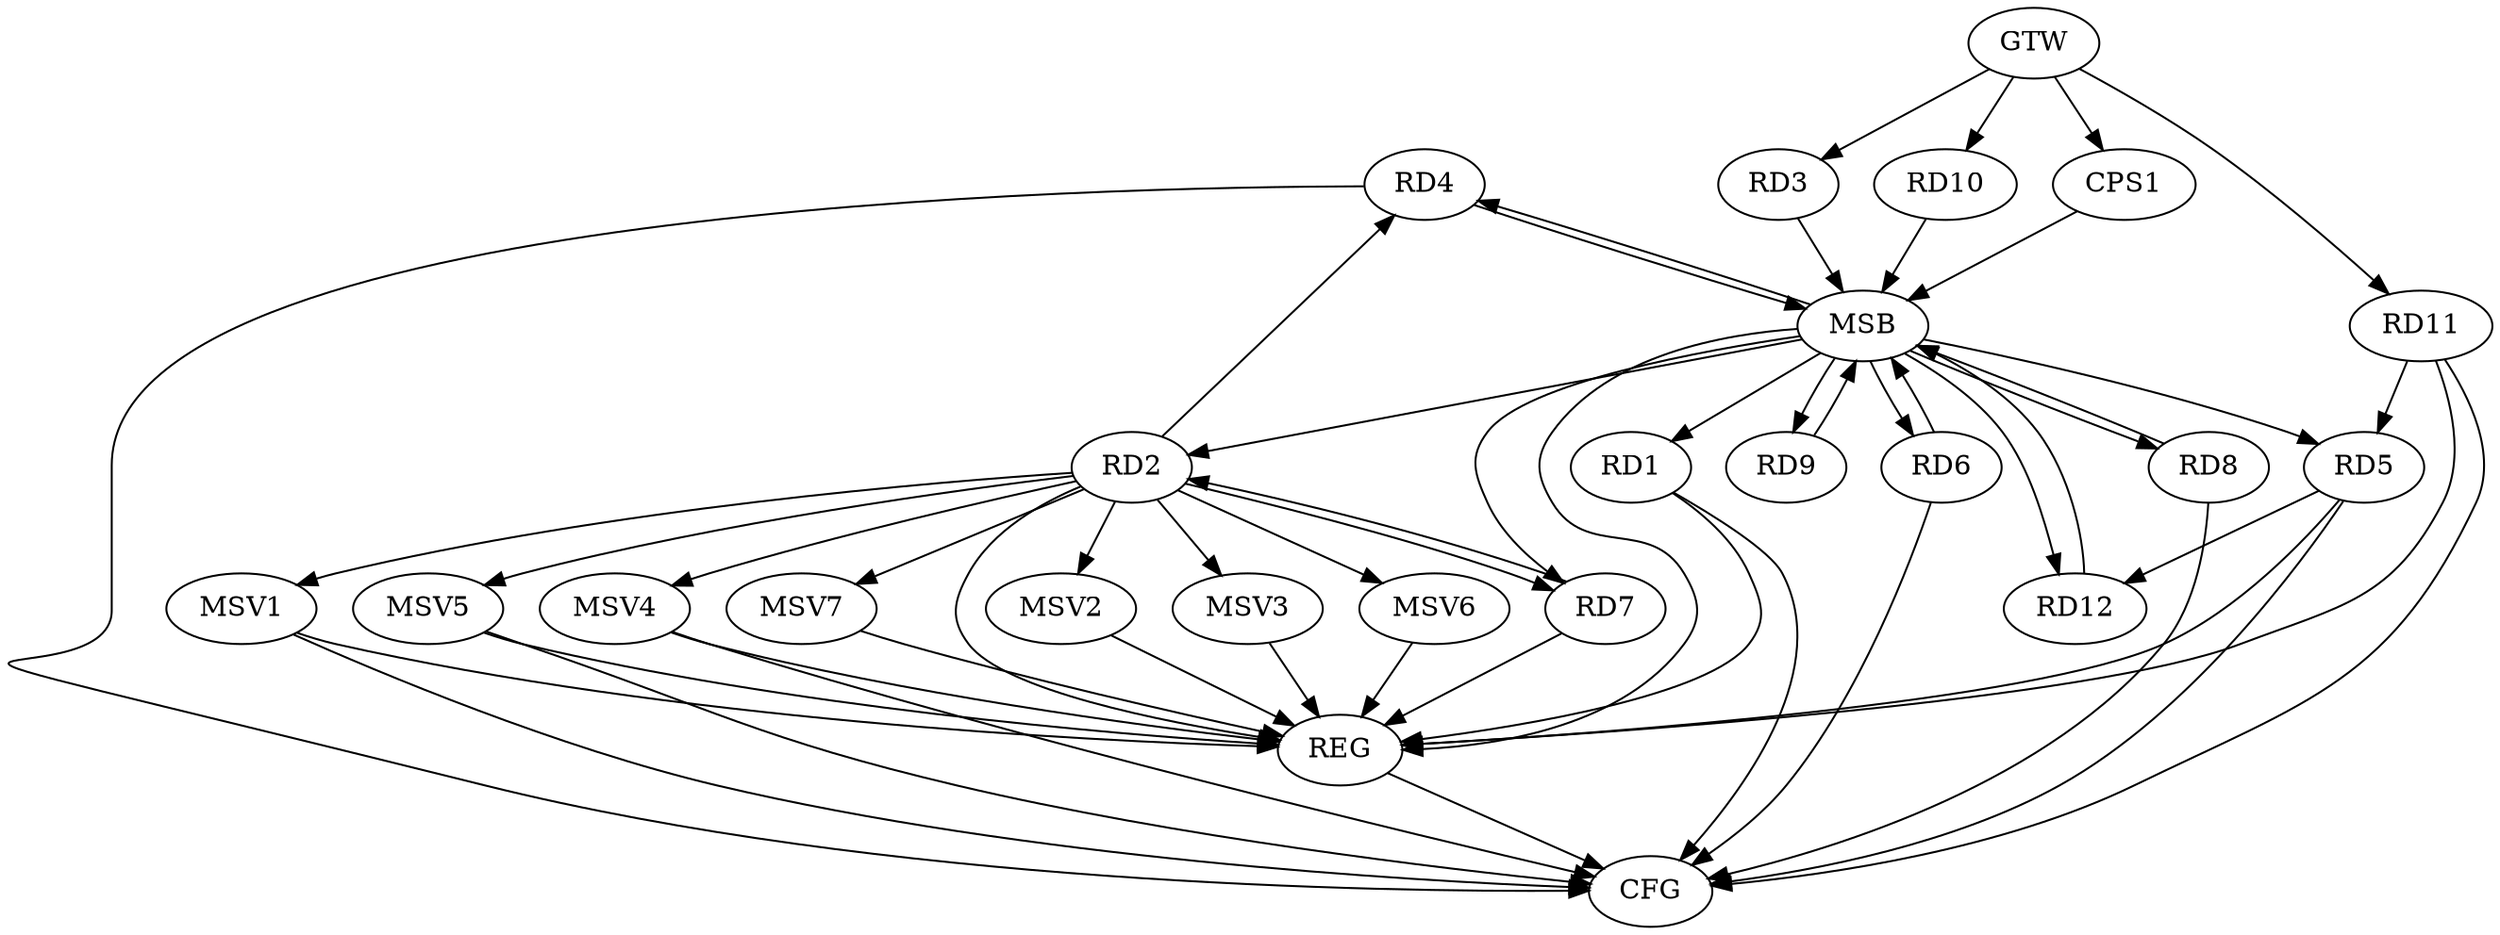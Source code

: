 strict digraph G {
  RD1 [ label="RD1" ];
  RD2 [ label="RD2" ];
  RD3 [ label="RD3" ];
  RD4 [ label="RD4" ];
  RD5 [ label="RD5" ];
  RD6 [ label="RD6" ];
  RD7 [ label="RD7" ];
  RD8 [ label="RD8" ];
  RD9 [ label="RD9" ];
  RD10 [ label="RD10" ];
  RD11 [ label="RD11" ];
  RD12 [ label="RD12" ];
  CPS1 [ label="CPS1" ];
  GTW [ label="GTW" ];
  REG [ label="REG" ];
  MSB [ label="MSB" ];
  CFG [ label="CFG" ];
  MSV1 [ label="MSV1" ];
  MSV2 [ label="MSV2" ];
  MSV3 [ label="MSV3" ];
  MSV4 [ label="MSV4" ];
  MSV5 [ label="MSV5" ];
  MSV6 [ label="MSV6" ];
  MSV7 [ label="MSV7" ];
  RD2 -> RD4;
  RD2 -> RD7;
  RD7 -> RD2;
  RD11 -> RD5;
  RD5 -> RD12;
  GTW -> RD3;
  GTW -> RD10;
  GTW -> RD11;
  GTW -> CPS1;
  RD1 -> REG;
  RD2 -> REG;
  RD5 -> REG;
  RD7 -> REG;
  RD11 -> REG;
  RD3 -> MSB;
  MSB -> RD2;
  MSB -> RD6;
  MSB -> RD9;
  MSB -> REG;
  RD4 -> MSB;
  RD6 -> MSB;
  MSB -> RD5;
  MSB -> RD12;
  RD8 -> MSB;
  RD9 -> MSB;
  RD10 -> MSB;
  MSB -> RD7;
  RD12 -> MSB;
  MSB -> RD1;
  CPS1 -> MSB;
  MSB -> RD4;
  MSB -> RD8;
  RD8 -> CFG;
  RD5 -> CFG;
  RD4 -> CFG;
  RD11 -> CFG;
  RD6 -> CFG;
  RD1 -> CFG;
  REG -> CFG;
  RD2 -> MSV1;
  MSV1 -> REG;
  MSV1 -> CFG;
  RD2 -> MSV2;
  MSV2 -> REG;
  RD2 -> MSV3;
  MSV3 -> REG;
  RD2 -> MSV4;
  MSV4 -> REG;
  MSV4 -> CFG;
  RD2 -> MSV5;
  MSV5 -> REG;
  MSV5 -> CFG;
  RD2 -> MSV6;
  RD2 -> MSV7;
  MSV6 -> REG;
  MSV7 -> REG;
}
